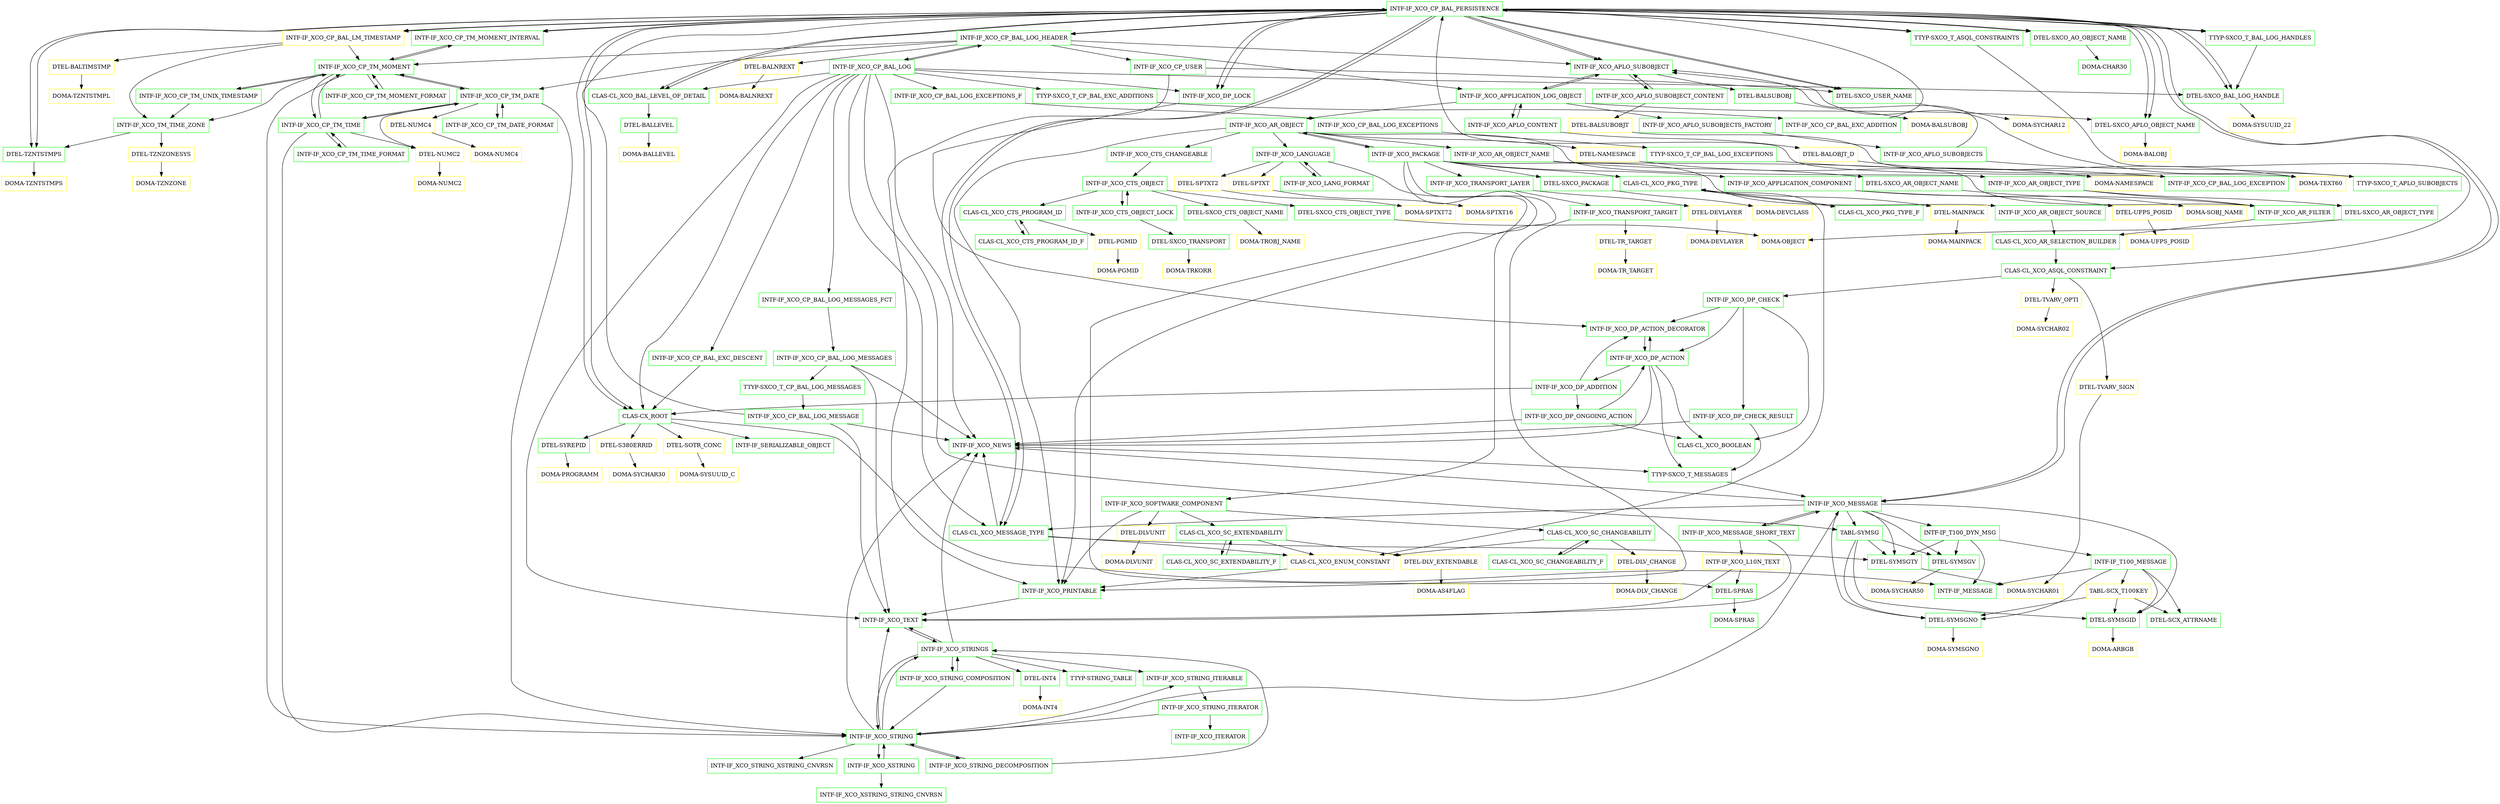 digraph G {
  "INTF-IF_XCO_CP_BAL_PERSISTENCE" [shape=box,color=green];
  "INTF-IF_XCO_DP_LOCK" [shape=box,color=green,URL="./INTF_IF_XCO_DP_LOCK.html"];
  "INTF-IF_XCO_DP_ACTION_DECORATOR" [shape=box,color=green,URL="./INTF_IF_XCO_DP_ACTION_DECORATOR.html"];
  "INTF-IF_XCO_DP_ACTION" [shape=box,color=green,URL="./INTF_IF_XCO_DP_ACTION.html"];
  "INTF-IF_XCO_NEWS" [shape=box,color=green,URL="./INTF_IF_XCO_NEWS.html"];
  "TTYP-SXCO_T_MESSAGES" [shape=box,color=green,URL="./TTYP_SXCO_T_MESSAGES.html"];
  "INTF-IF_XCO_MESSAGE" [shape=box,color=green,URL="./INTF_IF_XCO_MESSAGE.html"];
  "INTF-IF_T100_DYN_MSG" [shape=box,color=green,URL="./INTF_IF_T100_DYN_MSG.html"];
  "INTF-IF_T100_MESSAGE" [shape=box,color=green,URL="./INTF_IF_T100_MESSAGE.html"];
  "INTF-IF_MESSAGE" [shape=box,color=green,URL="./INTF_IF_MESSAGE.html"];
  "TABL-SCX_T100KEY" [shape=box,color=yellow,URL="./TABL_SCX_T100KEY.html"];
  "DTEL-SCX_ATTRNAME" [shape=box,color=green,URL="./DTEL_SCX_ATTRNAME.html"];
  "DTEL-SYMSGNO" [shape=box,color=green,URL="./DTEL_SYMSGNO.html"];
  "DOMA-SYMSGNO" [shape=box,color=yellow,URL="./DOMA_SYMSGNO.html"];
  "DTEL-SYMSGID" [shape=box,color=green,URL="./DTEL_SYMSGID.html"];
  "DOMA-ARBGB" [shape=box,color=yellow,URL="./DOMA_ARBGB.html"];
  "DTEL-SYMSGTY" [shape=box,color=green,URL="./DTEL_SYMSGTY.html"];
  "DOMA-SYCHAR01" [shape=box,color=yellow,URL="./DOMA_SYCHAR01.html"];
  "DTEL-SYMSGV" [shape=box,color=green,URL="./DTEL_SYMSGV.html"];
  "DOMA-SYCHAR50" [shape=box,color=yellow,URL="./DOMA_SYCHAR50.html"];
  "INTF-IF_XCO_MESSAGE_SHORT_TEXT" [shape=box,color=green,URL="./INTF_IF_XCO_MESSAGE_SHORT_TEXT.html"];
  "INTF-IF_XCO_L10N_TEXT" [shape=box,color=yellow,URL="./INTF_IF_XCO_L10N_TEXT.html"];
  "INTF-IF_XCO_TEXT" [shape=box,color=green,URL="./INTF_IF_XCO_TEXT.html"];
  "INTF-IF_XCO_STRINGS" [shape=box,color=green,URL="./INTF_IF_XCO_STRINGS.html"];
  "INTF-IF_XCO_STRING_ITERABLE" [shape=box,color=green,URL="./INTF_IF_XCO_STRING_ITERABLE.html"];
  "INTF-IF_XCO_STRING_ITERATOR" [shape=box,color=green,URL="./INTF_IF_XCO_STRING_ITERATOR.html"];
  "INTF-IF_XCO_ITERATOR" [shape=box,color=green,URL="./INTF_IF_XCO_ITERATOR.html"];
  "INTF-IF_XCO_STRING" [shape=box,color=green,URL="./INTF_IF_XCO_STRING.html"];
  "INTF-IF_XCO_XSTRING" [shape=box,color=green,URL="./INTF_IF_XCO_XSTRING.html"];
  "INTF-IF_XCO_XSTRING_STRING_CNVRSN" [shape=box,color=green,URL="./INTF_IF_XCO_XSTRING_STRING_CNVRSN.html"];
  "INTF-IF_XCO_STRING_XSTRING_CNVRSN" [shape=box,color=green,URL="./INTF_IF_XCO_STRING_XSTRING_CNVRSN.html"];
  "INTF-IF_XCO_STRING_DECOMPOSITION" [shape=box,color=green,URL="./INTF_IF_XCO_STRING_DECOMPOSITION.html"];
  "INTF-IF_XCO_STRING_COMPOSITION" [shape=box,color=green,URL="./INTF_IF_XCO_STRING_COMPOSITION.html"];
  "TTYP-STRING_TABLE" [shape=box,color=green,URL="./TTYP_STRING_TABLE.html"];
  "DTEL-INT4" [shape=box,color=green,URL="./DTEL_INT4.html"];
  "DOMA-INT4" [shape=box,color=yellow,URL="./DOMA_INT4.html"];
  "DTEL-SPRAS" [shape=box,color=green,URL="./DTEL_SPRAS.html"];
  "DOMA-SPRAS" [shape=box,color=green,URL="./DOMA_SPRAS.html"];
  "CLAS-CL_XCO_MESSAGE_TYPE" [shape=box,color=green,URL="./CLAS_CL_XCO_MESSAGE_TYPE.html"];
  "CLAS-CL_XCO_ENUM_CONSTANT" [shape=box,color=yellow,URL="./CLAS_CL_XCO_ENUM_CONSTANT.html"];
  "INTF-IF_XCO_PRINTABLE" [shape=box,color=green,URL="./INTF_IF_XCO_PRINTABLE.html"];
  "TABL-SYMSG" [shape=box,color=green,URL="./TABL_SYMSG.html"];
  "INTF-IF_XCO_DP_ADDITION" [shape=box,color=green,URL="./INTF_IF_XCO_DP_ADDITION.html"];
  "CLAS-CX_ROOT" [shape=box,color=green,URL="./CLAS_CX_ROOT.html"];
  "INTF-IF_SERIALIZABLE_OBJECT" [shape=box,color=green,URL="./INTF_IF_SERIALIZABLE_OBJECT.html"];
  "DTEL-SYREPID" [shape=box,color=green,URL="./DTEL_SYREPID.html"];
  "DOMA-PROGRAMM" [shape=box,color=yellow,URL="./DOMA_PROGRAMM.html"];
  "DTEL-S380ERRID" [shape=box,color=yellow,URL="./DTEL_S380ERRID.html"];
  "DOMA-SYCHAR30" [shape=box,color=yellow,URL="./DOMA_SYCHAR30.html"];
  "DTEL-SOTR_CONC" [shape=box,color=yellow,URL="./DTEL_SOTR_CONC.html"];
  "DOMA-SYSUUID_C" [shape=box,color=yellow,URL="./DOMA_SYSUUID_C.html"];
  "INTF-IF_XCO_DP_ONGOING_ACTION" [shape=box,color=green,URL="./INTF_IF_XCO_DP_ONGOING_ACTION.html"];
  "CLAS-CL_XCO_BOOLEAN" [shape=box,color=green,URL="./CLAS_CL_XCO_BOOLEAN.html"];
  "INTF-IF_XCO_CP_TM_MOMENT_INTERVAL" [shape=box,color=green,URL="./INTF_IF_XCO_CP_TM_MOMENT_INTERVAL.html"];
  "INTF-IF_XCO_CP_TM_MOMENT" [shape=box,color=green,URL="./INTF_IF_XCO_CP_TM_MOMENT.html"];
  "INTF-IF_XCO_CP_TM_UNIX_TIMESTAMP" [shape=box,color=green,URL="./INTF_IF_XCO_CP_TM_UNIX_TIMESTAMP.html"];
  "INTF-IF_XCO_TM_TIME_ZONE" [shape=box,color=green,URL="./INTF_IF_XCO_TM_TIME_ZONE.html"];
  "DTEL-TZNTSTMPS" [shape=box,color=green,URL="./DTEL_TZNTSTMPS.html"];
  "DOMA-TZNTSTMPS" [shape=box,color=yellow,URL="./DOMA_TZNTSTMPS.html"];
  "DTEL-TZNZONESYS" [shape=box,color=yellow,URL="./DTEL_TZNZONESYS.html"];
  "DOMA-TZNZONE" [shape=box,color=yellow,URL="./DOMA_TZNZONE.html"];
  "INTF-IF_XCO_CP_TM_MOMENT_FORMAT" [shape=box,color=green,URL="./INTF_IF_XCO_CP_TM_MOMENT_FORMAT.html"];
  "INTF-IF_XCO_CP_TM_TIME" [shape=box,color=green,URL="./INTF_IF_XCO_CP_TM_TIME.html"];
  "INTF-IF_XCO_CP_TM_DATE" [shape=box,color=green,URL="./INTF_IF_XCO_CP_TM_DATE.html"];
  "INTF-IF_XCO_CP_TM_DATE_FORMAT" [shape=box,color=green,URL="./INTF_IF_XCO_CP_TM_DATE_FORMAT.html"];
  "DTEL-NUMC2" [shape=box,color=yellow,URL="./DTEL_NUMC2.html"];
  "DOMA-NUMC2" [shape=box,color=yellow,URL="./DOMA_NUMC2.html"];
  "DTEL-NUMC4" [shape=box,color=yellow,URL="./DTEL_NUMC4.html"];
  "DOMA-NUMC4" [shape=box,color=yellow,URL="./DOMA_NUMC4.html"];
  "INTF-IF_XCO_CP_TM_TIME_FORMAT" [shape=box,color=green,URL="./INTF_IF_XCO_CP_TM_TIME_FORMAT.html"];
  "INTF-IF_XCO_CP_BAL_LM_TIMESTAMP" [shape=box,color=yellow,URL="./INTF_IF_XCO_CP_BAL_LM_TIMESTAMP.html"];
  "DTEL-BALTIMSTMP" [shape=box,color=yellow,URL="./DTEL_BALTIMSTMP.html"];
  "DOMA-TZNTSTMPL" [shape=box,color=yellow,URL="./DOMA_TZNTSTMPL.html"];
  "CLAS-CL_XCO_BAL_LEVEL_OF_DETAIL" [shape=box,color=green,URL="./CLAS_CL_XCO_BAL_LEVEL_OF_DETAIL.html"];
  "DTEL-BALLEVEL" [shape=box,color=green,URL="./DTEL_BALLEVEL.html"];
  "DOMA-BALLEVEL" [shape=box,color=yellow,URL="./DOMA_BALLEVEL.html"];
  "INTF-IF_XCO_CP_BAL_LOG_HEADER" [shape=box,color=green,URL="./INTF_IF_XCO_CP_BAL_LOG_HEADER.html"];
  "INTF-IF_XCO_CP_BAL_LOG" [shape=box,color=green,URL="./INTF_IF_XCO_CP_BAL_LOG.html"];
  "INTF-IF_XCO_CP_BAL_EXC_DESCENT" [shape=box,color=green,URL="./INTF_IF_XCO_CP_BAL_EXC_DESCENT.html"];
  "INTF-IF_XCO_CP_BAL_LOG_EXCEPTIONS_F" [shape=box,color=green,URL="./INTF_IF_XCO_CP_BAL_LOG_EXCEPTIONS_F.html"];
  "INTF-IF_XCO_CP_BAL_LOG_EXCEPTIONS" [shape=box,color=green,URL="./INTF_IF_XCO_CP_BAL_LOG_EXCEPTIONS.html"];
  "TTYP-SXCO_T_CP_BAL_LOG_EXCEPTIONS" [shape=box,color=green,URL="./TTYP_SXCO_T_CP_BAL_LOG_EXCEPTIONS.html"];
  "INTF-IF_XCO_CP_BAL_LOG_EXCEPTION" [shape=box,color=green,URL="./INTF_IF_XCO_CP_BAL_LOG_EXCEPTION.html"];
  "INTF-IF_XCO_CP_BAL_PERSISTENCE" [shape=box,color=green,URL="./INTF_IF_XCO_CP_BAL_PERSISTENCE.html"];
  "INTF-IF_XCO_APLO_SUBOBJECT" [shape=box,color=green,URL="./INTF_IF_XCO_APLO_SUBOBJECT.html"];
  "INTF-IF_XCO_APLO_SUBOBJECT_CONTENT" [shape=box,color=green,URL="./INTF_IF_XCO_APLO_SUBOBJECT_CONTENT.html"];
  "DTEL-BALSUBOBJT" [shape=box,color=yellow,URL="./DTEL_BALSUBOBJT.html"];
  "DOMA-TEXT60" [shape=box,color=yellow,URL="./DOMA_TEXT60.html"];
  "INTF-IF_XCO_APPLICATION_LOG_OBJECT" [shape=box,color=green,URL="./INTF_IF_XCO_APPLICATION_LOG_OBJECT.html"];
  "INTF-IF_XCO_AR_OBJECT" [shape=box,color=green,URL="./INTF_IF_XCO_AR_OBJECT.html"];
  "INTF-IF_XCO_CTS_CHANGEABLE" [shape=box,color=green,URL="./INTF_IF_XCO_CTS_CHANGEABLE.html"];
  "INTF-IF_XCO_CTS_OBJECT" [shape=box,color=green,URL="./INTF_IF_XCO_CTS_OBJECT.html"];
  "INTF-IF_XCO_CTS_OBJECT_LOCK" [shape=box,color=green,URL="./INTF_IF_XCO_CTS_OBJECT_LOCK.html"];
  "DTEL-SXCO_TRANSPORT" [shape=box,color=green,URL="./DTEL_SXCO_TRANSPORT.html"];
  "DOMA-TRKORR" [shape=box,color=yellow,URL="./DOMA_TRKORR.html"];
  "CLAS-CL_XCO_CTS_PROGRAM_ID" [shape=box,color=green,URL="./CLAS_CL_XCO_CTS_PROGRAM_ID.html"];
  "CLAS-CL_XCO_CTS_PROGRAM_ID_F" [shape=box,color=green,URL="./CLAS_CL_XCO_CTS_PROGRAM_ID_F.html"];
  "DTEL-PGMID" [shape=box,color=yellow,URL="./DTEL_PGMID.html"];
  "DOMA-PGMID" [shape=box,color=yellow,URL="./DOMA_PGMID.html"];
  "DTEL-SXCO_CTS_OBJECT_NAME" [shape=box,color=green,URL="./DTEL_SXCO_CTS_OBJECT_NAME.html"];
  "DOMA-TROBJ_NAME" [shape=box,color=yellow,URL="./DOMA_TROBJ_NAME.html"];
  "DTEL-SXCO_CTS_OBJECT_TYPE" [shape=box,color=green,URL="./DTEL_SXCO_CTS_OBJECT_TYPE.html"];
  "DOMA-OBJECT" [shape=box,color=yellow,URL="./DOMA_OBJECT.html"];
  "INTF-IF_XCO_LANGUAGE" [shape=box,color=green,URL="./INTF_IF_XCO_LANGUAGE.html"];
  "INTF-IF_XCO_LANG_FORMAT" [shape=box,color=green,URL="./INTF_IF_XCO_LANG_FORMAT.html"];
  "DTEL-SPTXT2" [shape=box,color=yellow,URL="./DTEL_SPTXT2.html"];
  "DOMA-SPTXT72" [shape=box,color=yellow,URL="./DOMA_SPTXT72.html"];
  "DTEL-SPTXT" [shape=box,color=yellow,URL="./DTEL_SPTXT.html"];
  "DOMA-SPTXT16" [shape=box,color=yellow,URL="./DOMA_SPTXT16.html"];
  "INTF-IF_XCO_PACKAGE" [shape=box,color=green,URL="./INTF_IF_XCO_PACKAGE.html"];
  "INTF-IF_XCO_AR_OBJECT_SOURCE" [shape=box,color=green,URL="./INTF_IF_XCO_AR_OBJECT_SOURCE.html"];
  "CLAS-CL_XCO_AR_SELECTION_BUILDER" [shape=box,color=green,URL="./CLAS_CL_XCO_AR_SELECTION_BUILDER.html"];
  "CLAS-CL_XCO_ASQL_CONSTRAINT" [shape=box,color=green,URL="./CLAS_CL_XCO_ASQL_CONSTRAINT.html"];
  "INTF-IF_XCO_DP_CHECK" [shape=box,color=green,URL="./INTF_IF_XCO_DP_CHECK.html"];
  "INTF-IF_XCO_DP_CHECK_RESULT" [shape=box,color=green,URL="./INTF_IF_XCO_DP_CHECK_RESULT.html"];
  "DTEL-TVARV_OPTI" [shape=box,color=yellow,URL="./DTEL_TVARV_OPTI.html"];
  "DOMA-SYCHAR02" [shape=box,color=yellow,URL="./DOMA_SYCHAR02.html"];
  "DTEL-TVARV_SIGN" [shape=box,color=yellow,URL="./DTEL_TVARV_SIGN.html"];
  "INTF-IF_XCO_SOFTWARE_COMPONENT" [shape=box,color=green,URL="./INTF_IF_XCO_SOFTWARE_COMPONENT.html"];
  "CLAS-CL_XCO_SC_EXTENDABILITY" [shape=box,color=green,URL="./CLAS_CL_XCO_SC_EXTENDABILITY.html"];
  "CLAS-CL_XCO_SC_EXTENDABILITY_F" [shape=box,color=green,URL="./CLAS_CL_XCO_SC_EXTENDABILITY_F.html"];
  "DTEL-DLV_EXTENDABLE" [shape=box,color=yellow,URL="./DTEL_DLV_EXTENDABLE.html"];
  "DOMA-AS4FLAG" [shape=box,color=yellow,URL="./DOMA_AS4FLAG.html"];
  "CLAS-CL_XCO_SC_CHANGEABILITY" [shape=box,color=green,URL="./CLAS_CL_XCO_SC_CHANGEABILITY.html"];
  "CLAS-CL_XCO_SC_CHANGEABILITY_F" [shape=box,color=green,URL="./CLAS_CL_XCO_SC_CHANGEABILITY_F.html"];
  "DTEL-DLV_CHANGE" [shape=box,color=yellow,URL="./DTEL_DLV_CHANGE.html"];
  "DOMA-DLV_CHANGE" [shape=box,color=yellow,URL="./DOMA_DLV_CHANGE.html"];
  "DTEL-DLVUNIT" [shape=box,color=yellow,URL="./DTEL_DLVUNIT.html"];
  "DOMA-DLVUNIT" [shape=box,color=yellow,URL="./DOMA_DLVUNIT.html"];
  "INTF-IF_XCO_TRANSPORT_LAYER" [shape=box,color=green,URL="./INTF_IF_XCO_TRANSPORT_LAYER.html"];
  "INTF-IF_XCO_TRANSPORT_TARGET" [shape=box,color=green,URL="./INTF_IF_XCO_TRANSPORT_TARGET.html"];
  "DTEL-TR_TARGET" [shape=box,color=yellow,URL="./DTEL_TR_TARGET.html"];
  "DOMA-TR_TARGET" [shape=box,color=yellow,URL="./DOMA_TR_TARGET.html"];
  "DTEL-DEVLAYER" [shape=box,color=yellow,URL="./DTEL_DEVLAYER.html"];
  "DOMA-DEVLAYER" [shape=box,color=yellow,URL="./DOMA_DEVLAYER.html"];
  "CLAS-CL_XCO_PKG_TYPE" [shape=box,color=green,URL="./CLAS_CL_XCO_PKG_TYPE.html"];
  "CLAS-CL_XCO_PKG_TYPE_F" [shape=box,color=green,URL="./CLAS_CL_XCO_PKG_TYPE_F.html"];
  "DTEL-MAINPACK" [shape=box,color=yellow,URL="./DTEL_MAINPACK.html"];
  "DOMA-MAINPACK" [shape=box,color=yellow,URL="./DOMA_MAINPACK.html"];
  "INTF-IF_XCO_APPLICATION_COMPONENT" [shape=box,color=green,URL="./INTF_IF_XCO_APPLICATION_COMPONENT.html"];
  "INTF-IF_XCO_AR_FILTER" [shape=box,color=green,URL="./INTF_IF_XCO_AR_FILTER.html"];
  "DTEL-UFPS_POSID" [shape=box,color=yellow,URL="./DTEL_UFPS_POSID.html"];
  "DOMA-UFPS_POSID" [shape=box,color=yellow,URL="./DOMA_UFPS_POSID.html"];
  "DTEL-SXCO_PACKAGE" [shape=box,color=green,URL="./DTEL_SXCO_PACKAGE.html"];
  "DOMA-DEVCLASS" [shape=box,color=yellow,URL="./DOMA_DEVCLASS.html"];
  "INTF-IF_XCO_AR_OBJECT_NAME" [shape=box,color=green,URL="./INTF_IF_XCO_AR_OBJECT_NAME.html"];
  "DTEL-SXCO_AR_OBJECT_NAME" [shape=box,color=green,URL="./DTEL_SXCO_AR_OBJECT_NAME.html"];
  "DOMA-SOBJ_NAME" [shape=box,color=yellow,URL="./DOMA_SOBJ_NAME.html"];
  "INTF-IF_XCO_AR_OBJECT_TYPE" [shape=box,color=green,URL="./INTF_IF_XCO_AR_OBJECT_TYPE.html"];
  "DTEL-SXCO_AR_OBJECT_TYPE" [shape=box,color=green,URL="./DTEL_SXCO_AR_OBJECT_TYPE.html"];
  "DTEL-NAMESPACE" [shape=box,color=yellow,URL="./DTEL_NAMESPACE.html"];
  "DOMA-NAMESPACE" [shape=box,color=yellow,URL="./DOMA_NAMESPACE.html"];
  "INTF-IF_XCO_APLO_CONTENT" [shape=box,color=green,URL="./INTF_IF_XCO_APLO_CONTENT.html"];
  "DTEL-BALOBJT_D" [shape=box,color=yellow,URL="./DTEL_BALOBJT_D.html"];
  "INTF-IF_XCO_APLO_SUBOBJECTS_FACTORY" [shape=box,color=green,URL="./INTF_IF_XCO_APLO_SUBOBJECTS_FACTORY.html"];
  "INTF-IF_XCO_APLO_SUBOBJECTS" [shape=box,color=green,URL="./INTF_IF_XCO_APLO_SUBOBJECTS.html"];
  "TTYP-SXCO_T_APLO_SUBOBJECTS" [shape=box,color=green,URL="./TTYP_SXCO_T_APLO_SUBOBJECTS.html"];
  "DTEL-SXCO_APLO_OBJECT_NAME" [shape=box,color=green,URL="./DTEL_SXCO_APLO_OBJECT_NAME.html"];
  "DOMA-BALOBJ" [shape=box,color=yellow,URL="./DOMA_BALOBJ.html"];
  "DTEL-BALSUBOBJ" [shape=box,color=green,URL="./DTEL_BALSUBOBJ.html"];
  "DOMA-BALSUBOBJ" [shape=box,color=yellow,URL="./DOMA_BALSUBOBJ.html"];
  "TTYP-SXCO_T_BAL_LOG_HANDLES" [shape=box,color=green,URL="./TTYP_SXCO_T_BAL_LOG_HANDLES.html"];
  "DTEL-SXCO_BAL_LOG_HANDLE" [shape=box,color=green,URL="./DTEL_SXCO_BAL_LOG_HANDLE.html"];
  "DOMA-SYSUUID_22" [shape=box,color=yellow,URL="./DOMA_SYSUUID_22.html"];
  "TTYP-SXCO_T_ASQL_CONSTRAINTS" [shape=box,color=green,URL="./TTYP_SXCO_T_ASQL_CONSTRAINTS.html"];
  "DTEL-SXCO_AO_OBJECT_NAME" [shape=box,color=green,URL="./DTEL_SXCO_AO_OBJECT_NAME.html"];
  "DOMA-CHAR30" [shape=box,color=green,URL="./DOMA_CHAR30.html"];
  "DTEL-SXCO_USER_NAME" [shape=box,color=green,URL="./DTEL_SXCO_USER_NAME.html"];
  "DOMA-SYCHAR12" [shape=box,color=yellow,URL="./DOMA_SYCHAR12.html"];
  "INTF-IF_XCO_CP_BAL_LOG_MESSAGES_FCT" [shape=box,color=green,URL="./INTF_IF_XCO_CP_BAL_LOG_MESSAGES_FCT.html"];
  "INTF-IF_XCO_CP_BAL_LOG_MESSAGES" [shape=box,color=green,URL="./INTF_IF_XCO_CP_BAL_LOG_MESSAGES.html"];
  "TTYP-SXCO_T_CP_BAL_LOG_MESSAGES" [shape=box,color=green,URL="./TTYP_SXCO_T_CP_BAL_LOG_MESSAGES.html"];
  "INTF-IF_XCO_CP_BAL_LOG_MESSAGE" [shape=box,color=green,URL="./INTF_IF_XCO_CP_BAL_LOG_MESSAGE.html"];
  "TTYP-SXCO_T_CP_BAL_EXC_ADDITIONS" [shape=box,color=green,URL="./TTYP_SXCO_T_CP_BAL_EXC_ADDITIONS.html"];
  "INTF-IF_XCO_CP_BAL_EXC_ADDITION" [shape=box,color=green,URL="./INTF_IF_XCO_CP_BAL_EXC_ADDITION.html"];
  "INTF-IF_XCO_CP_USER" [shape=box,color=green,URL="./INTF_IF_XCO_CP_USER.html"];
  "DTEL-BALNREXT" [shape=box,color=yellow,URL="./DTEL_BALNREXT.html"];
  "DOMA-BALNREXT" [shape=box,color=yellow,URL="./DOMA_BALNREXT.html"];
  "INTF-IF_XCO_CP_BAL_PERSISTENCE" -> "DTEL-SXCO_APLO_OBJECT_NAME";
  "INTF-IF_XCO_CP_BAL_PERSISTENCE" -> "DTEL-TZNTSTMPS";
  "INTF-IF_XCO_CP_BAL_PERSISTENCE" -> "DTEL-SXCO_USER_NAME";
  "INTF-IF_XCO_CP_BAL_PERSISTENCE" -> "DTEL-SXCO_AO_OBJECT_NAME";
  "INTF-IF_XCO_CP_BAL_PERSISTENCE" -> "DTEL-SXCO_BAL_LOG_HANDLE";
  "INTF-IF_XCO_CP_BAL_PERSISTENCE" -> "TTYP-SXCO_T_ASQL_CONSTRAINTS";
  "INTF-IF_XCO_CP_BAL_PERSISTENCE" -> "TTYP-SXCO_T_BAL_LOG_HANDLES";
  "INTF-IF_XCO_CP_BAL_PERSISTENCE" -> "INTF-IF_XCO_APLO_SUBOBJECT";
  "INTF-IF_XCO_CP_BAL_PERSISTENCE" -> "INTF-IF_XCO_CP_BAL_LOG_HEADER";
  "INTF-IF_XCO_CP_BAL_PERSISTENCE" -> "CLAS-CL_XCO_BAL_LEVEL_OF_DETAIL";
  "INTF-IF_XCO_CP_BAL_PERSISTENCE" -> "INTF-IF_XCO_MESSAGE";
  "INTF-IF_XCO_CP_BAL_PERSISTENCE" -> "CLAS-CL_XCO_MESSAGE_TYPE";
  "INTF-IF_XCO_CP_BAL_PERSISTENCE" -> "CLAS-CX_ROOT";
  "INTF-IF_XCO_CP_BAL_PERSISTENCE" -> "INTF-IF_XCO_CP_BAL_LM_TIMESTAMP";
  "INTF-IF_XCO_CP_BAL_PERSISTENCE" -> "INTF-IF_XCO_CP_TM_MOMENT_INTERVAL";
  "INTF-IF_XCO_CP_BAL_PERSISTENCE" -> "INTF-IF_XCO_DP_LOCK";
  "INTF-IF_XCO_DP_LOCK" -> "INTF-IF_XCO_DP_ACTION_DECORATOR";
  "INTF-IF_XCO_DP_ACTION_DECORATOR" -> "INTF-IF_XCO_DP_ACTION";
  "INTF-IF_XCO_DP_ACTION" -> "TTYP-SXCO_T_MESSAGES";
  "INTF-IF_XCO_DP_ACTION" -> "CLAS-CL_XCO_BOOLEAN";
  "INTF-IF_XCO_DP_ACTION" -> "INTF-IF_XCO_DP_ACTION_DECORATOR";
  "INTF-IF_XCO_DP_ACTION" -> "INTF-IF_XCO_DP_ADDITION";
  "INTF-IF_XCO_DP_ACTION" -> "INTF-IF_XCO_NEWS";
  "INTF-IF_XCO_NEWS" -> "TTYP-SXCO_T_MESSAGES";
  "TTYP-SXCO_T_MESSAGES" -> "INTF-IF_XCO_MESSAGE";
  "INTF-IF_XCO_MESSAGE" -> "TABL-SYMSG";
  "INTF-IF_XCO_MESSAGE" -> "DTEL-SYMSGTY";
  "INTF-IF_XCO_MESSAGE" -> "DTEL-SYMSGID";
  "INTF-IF_XCO_MESSAGE" -> "DTEL-SYMSGNO";
  "INTF-IF_XCO_MESSAGE" -> "DTEL-SYMSGV";
  "INTF-IF_XCO_MESSAGE" -> "CLAS-CL_XCO_MESSAGE_TYPE";
  "INTF-IF_XCO_MESSAGE" -> "INTF-IF_XCO_MESSAGE_SHORT_TEXT";
  "INTF-IF_XCO_MESSAGE" -> "INTF-IF_T100_DYN_MSG";
  "INTF-IF_XCO_MESSAGE" -> "INTF-IF_XCO_NEWS";
  "INTF-IF_T100_DYN_MSG" -> "DTEL-SYMSGV";
  "INTF-IF_T100_DYN_MSG" -> "DTEL-SYMSGTY";
  "INTF-IF_T100_DYN_MSG" -> "INTF-IF_MESSAGE";
  "INTF-IF_T100_DYN_MSG" -> "INTF-IF_T100_MESSAGE";
  "INTF-IF_T100_MESSAGE" -> "DTEL-SYMSGID";
  "INTF-IF_T100_MESSAGE" -> "DTEL-SYMSGNO";
  "INTF-IF_T100_MESSAGE" -> "DTEL-SCX_ATTRNAME";
  "INTF-IF_T100_MESSAGE" -> "TABL-SCX_T100KEY";
  "INTF-IF_T100_MESSAGE" -> "INTF-IF_MESSAGE";
  "TABL-SCX_T100KEY" -> "DTEL-SYMSGID";
  "TABL-SCX_T100KEY" -> "DTEL-SYMSGNO";
  "TABL-SCX_T100KEY" -> "DTEL-SCX_ATTRNAME";
  "DTEL-SYMSGNO" -> "DOMA-SYMSGNO";
  "DTEL-SYMSGID" -> "DOMA-ARBGB";
  "DTEL-SYMSGTY" -> "DOMA-SYCHAR01";
  "DTEL-SYMSGV" -> "DOMA-SYCHAR50";
  "INTF-IF_XCO_MESSAGE_SHORT_TEXT" -> "INTF-IF_XCO_MESSAGE";
  "INTF-IF_XCO_MESSAGE_SHORT_TEXT" -> "INTF-IF_XCO_TEXT";
  "INTF-IF_XCO_MESSAGE_SHORT_TEXT" -> "INTF-IF_XCO_L10N_TEXT";
  "INTF-IF_XCO_L10N_TEXT" -> "DTEL-SPRAS";
  "INTF-IF_XCO_L10N_TEXT" -> "INTF-IF_XCO_TEXT";
  "INTF-IF_XCO_TEXT" -> "INTF-IF_XCO_STRINGS";
  "INTF-IF_XCO_STRINGS" -> "DTEL-INT4";
  "INTF-IF_XCO_STRINGS" -> "TTYP-STRING_TABLE";
  "INTF-IF_XCO_STRINGS" -> "INTF-IF_XCO_STRING";
  "INTF-IF_XCO_STRINGS" -> "INTF-IF_XCO_STRING_COMPOSITION";
  "INTF-IF_XCO_STRINGS" -> "INTF-IF_XCO_NEWS";
  "INTF-IF_XCO_STRINGS" -> "INTF-IF_XCO_TEXT";
  "INTF-IF_XCO_STRINGS" -> "INTF-IF_XCO_STRING_ITERABLE";
  "INTF-IF_XCO_STRING_ITERABLE" -> "INTF-IF_XCO_STRING_ITERATOR";
  "INTF-IF_XCO_STRING_ITERATOR" -> "INTF-IF_XCO_STRING";
  "INTF-IF_XCO_STRING_ITERATOR" -> "INTF-IF_XCO_ITERATOR";
  "INTF-IF_XCO_STRING" -> "INTF-IF_XCO_STRINGS";
  "INTF-IF_XCO_STRING" -> "INTF-IF_XCO_STRING_DECOMPOSITION";
  "INTF-IF_XCO_STRING" -> "INTF-IF_XCO_MESSAGE";
  "INTF-IF_XCO_STRING" -> "INTF-IF_XCO_STRING_XSTRING_CNVRSN";
  "INTF-IF_XCO_STRING" -> "INTF-IF_XCO_XSTRING";
  "INTF-IF_XCO_STRING" -> "INTF-IF_XCO_NEWS";
  "INTF-IF_XCO_STRING" -> "INTF-IF_XCO_TEXT";
  "INTF-IF_XCO_STRING" -> "INTF-IF_XCO_STRING_ITERABLE";
  "INTF-IF_XCO_XSTRING" -> "INTF-IF_XCO_XSTRING_STRING_CNVRSN";
  "INTF-IF_XCO_XSTRING" -> "INTF-IF_XCO_STRING";
  "INTF-IF_XCO_STRING_DECOMPOSITION" -> "INTF-IF_XCO_STRING";
  "INTF-IF_XCO_STRING_DECOMPOSITION" -> "INTF-IF_XCO_STRINGS";
  "INTF-IF_XCO_STRING_COMPOSITION" -> "INTF-IF_XCO_STRINGS";
  "INTF-IF_XCO_STRING_COMPOSITION" -> "INTF-IF_XCO_STRING";
  "DTEL-INT4" -> "DOMA-INT4";
  "DTEL-SPRAS" -> "DOMA-SPRAS";
  "CLAS-CL_XCO_MESSAGE_TYPE" -> "DTEL-SYMSGTY";
  "CLAS-CL_XCO_MESSAGE_TYPE" -> "CLAS-CL_XCO_ENUM_CONSTANT";
  "CLAS-CL_XCO_MESSAGE_TYPE" -> "INTF-IF_XCO_NEWS";
  "CLAS-CL_XCO_ENUM_CONSTANT" -> "INTF-IF_XCO_PRINTABLE";
  "INTF-IF_XCO_PRINTABLE" -> "INTF-IF_XCO_TEXT";
  "TABL-SYMSG" -> "DTEL-SYMSGTY";
  "TABL-SYMSG" -> "DTEL-SYMSGID";
  "TABL-SYMSG" -> "DTEL-SYMSGNO";
  "TABL-SYMSG" -> "DTEL-SYMSGV";
  "INTF-IF_XCO_DP_ADDITION" -> "INTF-IF_XCO_DP_ONGOING_ACTION";
  "INTF-IF_XCO_DP_ADDITION" -> "CLAS-CX_ROOT";
  "INTF-IF_XCO_DP_ADDITION" -> "INTF-IF_XCO_DP_ACTION_DECORATOR";
  "CLAS-CX_ROOT" -> "DTEL-SOTR_CONC";
  "CLAS-CX_ROOT" -> "DTEL-S380ERRID";
  "CLAS-CX_ROOT" -> "DTEL-SYREPID";
  "CLAS-CX_ROOT" -> "INTF-IF_MESSAGE";
  "CLAS-CX_ROOT" -> "INTF-IF_SERIALIZABLE_OBJECT";
  "DTEL-SYREPID" -> "DOMA-PROGRAMM";
  "DTEL-S380ERRID" -> "DOMA-SYCHAR30";
  "DTEL-SOTR_CONC" -> "DOMA-SYSUUID_C";
  "INTF-IF_XCO_DP_ONGOING_ACTION" -> "CLAS-CL_XCO_BOOLEAN";
  "INTF-IF_XCO_DP_ONGOING_ACTION" -> "INTF-IF_XCO_DP_ACTION";
  "INTF-IF_XCO_DP_ONGOING_ACTION" -> "INTF-IF_XCO_NEWS";
  "INTF-IF_XCO_CP_TM_MOMENT_INTERVAL" -> "INTF-IF_XCO_CP_TM_MOMENT";
  "INTF-IF_XCO_CP_TM_MOMENT" -> "INTF-IF_XCO_CP_TM_DATE";
  "INTF-IF_XCO_CP_TM_MOMENT" -> "INTF-IF_XCO_CP_TM_TIME";
  "INTF-IF_XCO_CP_TM_MOMENT" -> "INTF-IF_XCO_CP_TM_MOMENT_FORMAT";
  "INTF-IF_XCO_CP_TM_MOMENT" -> "INTF-IF_XCO_STRING";
  "INTF-IF_XCO_CP_TM_MOMENT" -> "INTF-IF_XCO_TM_TIME_ZONE";
  "INTF-IF_XCO_CP_TM_MOMENT" -> "INTF-IF_XCO_CP_TM_UNIX_TIMESTAMP";
  "INTF-IF_XCO_CP_TM_MOMENT" -> "INTF-IF_XCO_CP_TM_MOMENT_INTERVAL";
  "INTF-IF_XCO_CP_TM_UNIX_TIMESTAMP" -> "INTF-IF_XCO_TM_TIME_ZONE";
  "INTF-IF_XCO_CP_TM_UNIX_TIMESTAMP" -> "INTF-IF_XCO_CP_TM_MOMENT";
  "INTF-IF_XCO_TM_TIME_ZONE" -> "DTEL-TZNZONESYS";
  "INTF-IF_XCO_TM_TIME_ZONE" -> "DTEL-TZNTSTMPS";
  "DTEL-TZNTSTMPS" -> "DOMA-TZNTSTMPS";
  "DTEL-TZNZONESYS" -> "DOMA-TZNZONE";
  "INTF-IF_XCO_CP_TM_MOMENT_FORMAT" -> "INTF-IF_XCO_CP_TM_MOMENT";
  "INTF-IF_XCO_CP_TM_TIME" -> "DTEL-NUMC2";
  "INTF-IF_XCO_CP_TM_TIME" -> "INTF-IF_XCO_CP_TM_TIME_FORMAT";
  "INTF-IF_XCO_CP_TM_TIME" -> "INTF-IF_XCO_STRING";
  "INTF-IF_XCO_CP_TM_TIME" -> "INTF-IF_XCO_CP_TM_DATE";
  "INTF-IF_XCO_CP_TM_TIME" -> "INTF-IF_XCO_CP_TM_MOMENT";
  "INTF-IF_XCO_CP_TM_DATE" -> "DTEL-NUMC4";
  "INTF-IF_XCO_CP_TM_DATE" -> "DTEL-NUMC2";
  "INTF-IF_XCO_CP_TM_DATE" -> "INTF-IF_XCO_CP_TM_DATE_FORMAT";
  "INTF-IF_XCO_CP_TM_DATE" -> "INTF-IF_XCO_STRING";
  "INTF-IF_XCO_CP_TM_DATE" -> "INTF-IF_XCO_CP_TM_TIME";
  "INTF-IF_XCO_CP_TM_DATE" -> "INTF-IF_XCO_CP_TM_MOMENT";
  "INTF-IF_XCO_CP_TM_DATE_FORMAT" -> "INTF-IF_XCO_CP_TM_DATE";
  "DTEL-NUMC2" -> "DOMA-NUMC2";
  "DTEL-NUMC4" -> "DOMA-NUMC4";
  "INTF-IF_XCO_CP_TM_TIME_FORMAT" -> "INTF-IF_XCO_CP_TM_TIME";
  "INTF-IF_XCO_CP_BAL_LM_TIMESTAMP" -> "DTEL-BALTIMSTMP";
  "INTF-IF_XCO_CP_BAL_LM_TIMESTAMP" -> "INTF-IF_XCO_TM_TIME_ZONE";
  "INTF-IF_XCO_CP_BAL_LM_TIMESTAMP" -> "INTF-IF_XCO_CP_TM_MOMENT";
  "DTEL-BALTIMSTMP" -> "DOMA-TZNTSTMPL";
  "CLAS-CL_XCO_BAL_LEVEL_OF_DETAIL" -> "DTEL-BALLEVEL";
  "DTEL-BALLEVEL" -> "DOMA-BALLEVEL";
  "INTF-IF_XCO_CP_BAL_LOG_HEADER" -> "DTEL-BALNREXT";
  "INTF-IF_XCO_CP_BAL_LOG_HEADER" -> "INTF-IF_XCO_APPLICATION_LOG_OBJECT";
  "INTF-IF_XCO_CP_BAL_LOG_HEADER" -> "INTF-IF_XCO_APLO_SUBOBJECT";
  "INTF-IF_XCO_CP_BAL_LOG_HEADER" -> "INTF-IF_XCO_CP_TM_MOMENT";
  "INTF-IF_XCO_CP_BAL_LOG_HEADER" -> "INTF-IF_XCO_CP_USER";
  "INTF-IF_XCO_CP_BAL_LOG_HEADER" -> "INTF-IF_XCO_CP_TM_DATE";
  "INTF-IF_XCO_CP_BAL_LOG_HEADER" -> "INTF-IF_XCO_CP_BAL_LOG";
  "INTF-IF_XCO_CP_BAL_LOG" -> "DTEL-SXCO_BAL_LOG_HANDLE";
  "INTF-IF_XCO_CP_BAL_LOG" -> "TABL-SYMSG";
  "INTF-IF_XCO_CP_BAL_LOG" -> "TTYP-SXCO_T_CP_BAL_EXC_ADDITIONS";
  "INTF-IF_XCO_CP_BAL_LOG" -> "INTF-IF_XCO_CP_BAL_LOG_HEADER";
  "INTF-IF_XCO_CP_BAL_LOG" -> "INTF-IF_XCO_CP_BAL_LOG_MESSAGES_FCT";
  "INTF-IF_XCO_CP_BAL_LOG" -> "INTF-IF_XCO_CP_BAL_LOG_EXCEPTIONS_F";
  "INTF-IF_XCO_CP_BAL_LOG" -> "INTF-IF_XCO_NEWS";
  "INTF-IF_XCO_CP_BAL_LOG" -> "CLAS-CL_XCO_BAL_LEVEL_OF_DETAIL";
  "INTF-IF_XCO_CP_BAL_LOG" -> "INTF-IF_XCO_TEXT";
  "INTF-IF_XCO_CP_BAL_LOG" -> "CLAS-CX_ROOT";
  "INTF-IF_XCO_CP_BAL_LOG" -> "CLAS-CL_XCO_MESSAGE_TYPE";
  "INTF-IF_XCO_CP_BAL_LOG" -> "INTF-IF_XCO_CP_BAL_EXC_DESCENT";
  "INTF-IF_XCO_CP_BAL_LOG" -> "INTF-IF_XCO_DP_LOCK";
  "INTF-IF_XCO_CP_BAL_EXC_DESCENT" -> "CLAS-CX_ROOT";
  "INTF-IF_XCO_CP_BAL_LOG_EXCEPTIONS_F" -> "INTF-IF_XCO_CP_BAL_LOG_EXCEPTIONS";
  "INTF-IF_XCO_CP_BAL_LOG_EXCEPTIONS" -> "TTYP-SXCO_T_CP_BAL_LOG_EXCEPTIONS";
  "TTYP-SXCO_T_CP_BAL_LOG_EXCEPTIONS" -> "INTF-IF_XCO_CP_BAL_LOG_EXCEPTION";
  "INTF-IF_XCO_CP_BAL_LOG_EXCEPTION" -> "INTF-IF_XCO_CP_BAL_PERSISTENCE";
  "INTF-IF_XCO_CP_BAL_PERSISTENCE" -> "DTEL-SXCO_APLO_OBJECT_NAME";
  "INTF-IF_XCO_CP_BAL_PERSISTENCE" -> "DTEL-TZNTSTMPS";
  "INTF-IF_XCO_CP_BAL_PERSISTENCE" -> "DTEL-SXCO_USER_NAME";
  "INTF-IF_XCO_CP_BAL_PERSISTENCE" -> "DTEL-SXCO_AO_OBJECT_NAME";
  "INTF-IF_XCO_CP_BAL_PERSISTENCE" -> "DTEL-SXCO_BAL_LOG_HANDLE";
  "INTF-IF_XCO_CP_BAL_PERSISTENCE" -> "TTYP-SXCO_T_ASQL_CONSTRAINTS";
  "INTF-IF_XCO_CP_BAL_PERSISTENCE" -> "TTYP-SXCO_T_BAL_LOG_HANDLES";
  "INTF-IF_XCO_CP_BAL_PERSISTENCE" -> "INTF-IF_XCO_APLO_SUBOBJECT";
  "INTF-IF_XCO_CP_BAL_PERSISTENCE" -> "INTF-IF_XCO_CP_BAL_LOG_HEADER";
  "INTF-IF_XCO_CP_BAL_PERSISTENCE" -> "CLAS-CL_XCO_BAL_LEVEL_OF_DETAIL";
  "INTF-IF_XCO_CP_BAL_PERSISTENCE" -> "INTF-IF_XCO_MESSAGE";
  "INTF-IF_XCO_CP_BAL_PERSISTENCE" -> "CLAS-CL_XCO_MESSAGE_TYPE";
  "INTF-IF_XCO_CP_BAL_PERSISTENCE" -> "CLAS-CX_ROOT";
  "INTF-IF_XCO_CP_BAL_PERSISTENCE" -> "INTF-IF_XCO_CP_BAL_LM_TIMESTAMP";
  "INTF-IF_XCO_CP_BAL_PERSISTENCE" -> "INTF-IF_XCO_CP_TM_MOMENT_INTERVAL";
  "INTF-IF_XCO_CP_BAL_PERSISTENCE" -> "INTF-IF_XCO_DP_LOCK";
  "INTF-IF_XCO_APLO_SUBOBJECT" -> "DTEL-BALSUBOBJ";
  "INTF-IF_XCO_APLO_SUBOBJECT" -> "INTF-IF_XCO_APPLICATION_LOG_OBJECT";
  "INTF-IF_XCO_APLO_SUBOBJECT" -> "INTF-IF_XCO_APLO_SUBOBJECT_CONTENT";
  "INTF-IF_XCO_APLO_SUBOBJECT_CONTENT" -> "DTEL-BALSUBOBJT";
  "INTF-IF_XCO_APLO_SUBOBJECT_CONTENT" -> "INTF-IF_XCO_APLO_SUBOBJECT";
  "DTEL-BALSUBOBJT" -> "DOMA-TEXT60";
  "INTF-IF_XCO_APPLICATION_LOG_OBJECT" -> "DTEL-SXCO_APLO_OBJECT_NAME";
  "INTF-IF_XCO_APPLICATION_LOG_OBJECT" -> "INTF-IF_XCO_APLO_SUBOBJECTS_FACTORY";
  "INTF-IF_XCO_APPLICATION_LOG_OBJECT" -> "INTF-IF_XCO_APLO_CONTENT";
  "INTF-IF_XCO_APPLICATION_LOG_OBJECT" -> "INTF-IF_XCO_APLO_SUBOBJECT";
  "INTF-IF_XCO_APPLICATION_LOG_OBJECT" -> "INTF-IF_XCO_AR_OBJECT";
  "INTF-IF_XCO_AR_OBJECT" -> "DTEL-NAMESPACE";
  "INTF-IF_XCO_AR_OBJECT" -> "INTF-IF_XCO_AR_OBJECT_TYPE";
  "INTF-IF_XCO_AR_OBJECT" -> "INTF-IF_XCO_AR_OBJECT_NAME";
  "INTF-IF_XCO_AR_OBJECT" -> "INTF-IF_XCO_PACKAGE";
  "INTF-IF_XCO_AR_OBJECT" -> "INTF-IF_XCO_LANGUAGE";
  "INTF-IF_XCO_AR_OBJECT" -> "INTF-IF_XCO_CTS_CHANGEABLE";
  "INTF-IF_XCO_AR_OBJECT" -> "INTF-IF_XCO_PRINTABLE";
  "INTF-IF_XCO_CTS_CHANGEABLE" -> "INTF-IF_XCO_CTS_OBJECT";
  "INTF-IF_XCO_CTS_OBJECT" -> "DTEL-SXCO_CTS_OBJECT_TYPE";
  "INTF-IF_XCO_CTS_OBJECT" -> "DTEL-SXCO_CTS_OBJECT_NAME";
  "INTF-IF_XCO_CTS_OBJECT" -> "CLAS-CL_XCO_CTS_PROGRAM_ID";
  "INTF-IF_XCO_CTS_OBJECT" -> "INTF-IF_XCO_CTS_OBJECT_LOCK";
  "INTF-IF_XCO_CTS_OBJECT_LOCK" -> "DTEL-SXCO_TRANSPORT";
  "INTF-IF_XCO_CTS_OBJECT_LOCK" -> "INTF-IF_XCO_CTS_OBJECT";
  "DTEL-SXCO_TRANSPORT" -> "DOMA-TRKORR";
  "CLAS-CL_XCO_CTS_PROGRAM_ID" -> "DTEL-PGMID";
  "CLAS-CL_XCO_CTS_PROGRAM_ID" -> "CLAS-CL_XCO_CTS_PROGRAM_ID_F";
  "CLAS-CL_XCO_CTS_PROGRAM_ID_F" -> "CLAS-CL_XCO_CTS_PROGRAM_ID";
  "DTEL-PGMID" -> "DOMA-PGMID";
  "DTEL-SXCO_CTS_OBJECT_NAME" -> "DOMA-TROBJ_NAME";
  "DTEL-SXCO_CTS_OBJECT_TYPE" -> "DOMA-OBJECT";
  "INTF-IF_XCO_LANGUAGE" -> "DTEL-SPTXT";
  "INTF-IF_XCO_LANGUAGE" -> "DTEL-SPTXT2";
  "INTF-IF_XCO_LANGUAGE" -> "DTEL-SPRAS";
  "INTF-IF_XCO_LANGUAGE" -> "INTF-IF_XCO_LANG_FORMAT";
  "INTF-IF_XCO_LANG_FORMAT" -> "INTF-IF_XCO_LANGUAGE";
  "DTEL-SPTXT2" -> "DOMA-SPTXT72";
  "DTEL-SPTXT" -> "DOMA-SPTXT16";
  "INTF-IF_XCO_PACKAGE" -> "DTEL-SXCO_PACKAGE";
  "INTF-IF_XCO_PACKAGE" -> "INTF-IF_XCO_APPLICATION_COMPONENT";
  "INTF-IF_XCO_PACKAGE" -> "CLAS-CL_XCO_PKG_TYPE";
  "INTF-IF_XCO_PACKAGE" -> "INTF-IF_XCO_TRANSPORT_LAYER";
  "INTF-IF_XCO_PACKAGE" -> "INTF-IF_XCO_SOFTWARE_COMPONENT";
  "INTF-IF_XCO_PACKAGE" -> "INTF-IF_XCO_AR_OBJECT";
  "INTF-IF_XCO_PACKAGE" -> "INTF-IF_XCO_AR_OBJECT_SOURCE";
  "INTF-IF_XCO_PACKAGE" -> "INTF-IF_XCO_PRINTABLE";
  "INTF-IF_XCO_AR_OBJECT_SOURCE" -> "CLAS-CL_XCO_AR_SELECTION_BUILDER";
  "CLAS-CL_XCO_AR_SELECTION_BUILDER" -> "CLAS-CL_XCO_ASQL_CONSTRAINT";
  "CLAS-CL_XCO_ASQL_CONSTRAINT" -> "DTEL-TVARV_SIGN";
  "CLAS-CL_XCO_ASQL_CONSTRAINT" -> "DTEL-TVARV_OPTI";
  "CLAS-CL_XCO_ASQL_CONSTRAINT" -> "INTF-IF_XCO_DP_CHECK";
  "INTF-IF_XCO_DP_CHECK" -> "CLAS-CL_XCO_BOOLEAN";
  "INTF-IF_XCO_DP_CHECK" -> "INTF-IF_XCO_DP_ACTION";
  "INTF-IF_XCO_DP_CHECK" -> "INTF-IF_XCO_DP_CHECK_RESULT";
  "INTF-IF_XCO_DP_CHECK" -> "INTF-IF_XCO_DP_ACTION_DECORATOR";
  "INTF-IF_XCO_DP_CHECK_RESULT" -> "TTYP-SXCO_T_MESSAGES";
  "INTF-IF_XCO_DP_CHECK_RESULT" -> "INTF-IF_XCO_NEWS";
  "DTEL-TVARV_OPTI" -> "DOMA-SYCHAR02";
  "DTEL-TVARV_SIGN" -> "DOMA-SYCHAR01";
  "INTF-IF_XCO_SOFTWARE_COMPONENT" -> "DTEL-DLVUNIT";
  "INTF-IF_XCO_SOFTWARE_COMPONENT" -> "CLAS-CL_XCO_SC_CHANGEABILITY";
  "INTF-IF_XCO_SOFTWARE_COMPONENT" -> "CLAS-CL_XCO_SC_EXTENDABILITY";
  "INTF-IF_XCO_SOFTWARE_COMPONENT" -> "INTF-IF_XCO_PRINTABLE";
  "CLAS-CL_XCO_SC_EXTENDABILITY" -> "DTEL-DLV_EXTENDABLE";
  "CLAS-CL_XCO_SC_EXTENDABILITY" -> "CLAS-CL_XCO_ENUM_CONSTANT";
  "CLAS-CL_XCO_SC_EXTENDABILITY" -> "CLAS-CL_XCO_SC_EXTENDABILITY_F";
  "CLAS-CL_XCO_SC_EXTENDABILITY_F" -> "CLAS-CL_XCO_SC_EXTENDABILITY";
  "DTEL-DLV_EXTENDABLE" -> "DOMA-AS4FLAG";
  "CLAS-CL_XCO_SC_CHANGEABILITY" -> "DTEL-DLV_CHANGE";
  "CLAS-CL_XCO_SC_CHANGEABILITY" -> "CLAS-CL_XCO_ENUM_CONSTANT";
  "CLAS-CL_XCO_SC_CHANGEABILITY" -> "CLAS-CL_XCO_SC_CHANGEABILITY_F";
  "CLAS-CL_XCO_SC_CHANGEABILITY_F" -> "CLAS-CL_XCO_SC_CHANGEABILITY";
  "DTEL-DLV_CHANGE" -> "DOMA-DLV_CHANGE";
  "DTEL-DLVUNIT" -> "DOMA-DLVUNIT";
  "INTF-IF_XCO_TRANSPORT_LAYER" -> "DTEL-DEVLAYER";
  "INTF-IF_XCO_TRANSPORT_LAYER" -> "INTF-IF_XCO_TRANSPORT_TARGET";
  "INTF-IF_XCO_TRANSPORT_TARGET" -> "DTEL-TR_TARGET";
  "INTF-IF_XCO_TRANSPORT_TARGET" -> "INTF-IF_XCO_PRINTABLE";
  "DTEL-TR_TARGET" -> "DOMA-TR_TARGET";
  "DTEL-DEVLAYER" -> "DOMA-DEVLAYER";
  "CLAS-CL_XCO_PKG_TYPE" -> "DTEL-MAINPACK";
  "CLAS-CL_XCO_PKG_TYPE" -> "CLAS-CL_XCO_ENUM_CONSTANT";
  "CLAS-CL_XCO_PKG_TYPE" -> "CLAS-CL_XCO_PKG_TYPE_F";
  "CLAS-CL_XCO_PKG_TYPE_F" -> "CLAS-CL_XCO_PKG_TYPE";
  "DTEL-MAINPACK" -> "DOMA-MAINPACK";
  "INTF-IF_XCO_APPLICATION_COMPONENT" -> "DTEL-UFPS_POSID";
  "INTF-IF_XCO_APPLICATION_COMPONENT" -> "INTF-IF_XCO_AR_FILTER";
  "INTF-IF_XCO_AR_FILTER" -> "CLAS-CL_XCO_AR_SELECTION_BUILDER";
  "DTEL-UFPS_POSID" -> "DOMA-UFPS_POSID";
  "DTEL-SXCO_PACKAGE" -> "DOMA-DEVCLASS";
  "INTF-IF_XCO_AR_OBJECT_NAME" -> "DTEL-SXCO_AR_OBJECT_NAME";
  "INTF-IF_XCO_AR_OBJECT_NAME" -> "INTF-IF_XCO_AR_FILTER";
  "DTEL-SXCO_AR_OBJECT_NAME" -> "DOMA-SOBJ_NAME";
  "INTF-IF_XCO_AR_OBJECT_TYPE" -> "DTEL-SXCO_AR_OBJECT_TYPE";
  "INTF-IF_XCO_AR_OBJECT_TYPE" -> "INTF-IF_XCO_AR_FILTER";
  "DTEL-SXCO_AR_OBJECT_TYPE" -> "DOMA-OBJECT";
  "DTEL-NAMESPACE" -> "DOMA-NAMESPACE";
  "INTF-IF_XCO_APLO_CONTENT" -> "DTEL-BALOBJT_D";
  "INTF-IF_XCO_APLO_CONTENT" -> "INTF-IF_XCO_APPLICATION_LOG_OBJECT";
  "DTEL-BALOBJT_D" -> "DOMA-TEXT60";
  "INTF-IF_XCO_APLO_SUBOBJECTS_FACTORY" -> "INTF-IF_XCO_APLO_SUBOBJECTS";
  "INTF-IF_XCO_APLO_SUBOBJECTS" -> "TTYP-SXCO_T_APLO_SUBOBJECTS";
  "INTF-IF_XCO_APLO_SUBOBJECTS" -> "INTF-IF_XCO_APLO_SUBOBJECT";
  "TTYP-SXCO_T_APLO_SUBOBJECTS" -> "INTF-IF_XCO_APLO_SUBOBJECT";
  "DTEL-SXCO_APLO_OBJECT_NAME" -> "DOMA-BALOBJ";
  "DTEL-BALSUBOBJ" -> "DOMA-BALSUBOBJ";
  "TTYP-SXCO_T_BAL_LOG_HANDLES" -> "DTEL-SXCO_BAL_LOG_HANDLE";
  "DTEL-SXCO_BAL_LOG_HANDLE" -> "DOMA-SYSUUID_22";
  "TTYP-SXCO_T_ASQL_CONSTRAINTS" -> "CLAS-CL_XCO_ASQL_CONSTRAINT";
  "DTEL-SXCO_AO_OBJECT_NAME" -> "DOMA-CHAR30";
  "DTEL-SXCO_USER_NAME" -> "DOMA-SYCHAR12";
  "INTF-IF_XCO_CP_BAL_LOG_MESSAGES_FCT" -> "INTF-IF_XCO_CP_BAL_LOG_MESSAGES";
  "INTF-IF_XCO_CP_BAL_LOG_MESSAGES" -> "TTYP-SXCO_T_CP_BAL_LOG_MESSAGES";
  "INTF-IF_XCO_CP_BAL_LOG_MESSAGES" -> "INTF-IF_XCO_NEWS";
  "INTF-IF_XCO_CP_BAL_LOG_MESSAGES" -> "INTF-IF_XCO_TEXT";
  "TTYP-SXCO_T_CP_BAL_LOG_MESSAGES" -> "INTF-IF_XCO_CP_BAL_LOG_MESSAGE";
  "INTF-IF_XCO_CP_BAL_LOG_MESSAGE" -> "INTF-IF_XCO_CP_BAL_PERSISTENCE";
  "INTF-IF_XCO_CP_BAL_LOG_MESSAGE" -> "INTF-IF_XCO_NEWS";
  "INTF-IF_XCO_CP_BAL_LOG_MESSAGE" -> "INTF-IF_XCO_TEXT";
  "TTYP-SXCO_T_CP_BAL_EXC_ADDITIONS" -> "INTF-IF_XCO_CP_BAL_EXC_ADDITION";
  "INTF-IF_XCO_CP_BAL_EXC_ADDITION" -> "INTF-IF_XCO_CP_BAL_PERSISTENCE";
  "INTF-IF_XCO_CP_USER" -> "DTEL-SXCO_USER_NAME";
  "INTF-IF_XCO_CP_USER" -> "INTF-IF_XCO_PRINTABLE";
  "DTEL-BALNREXT" -> "DOMA-BALNREXT";
}
